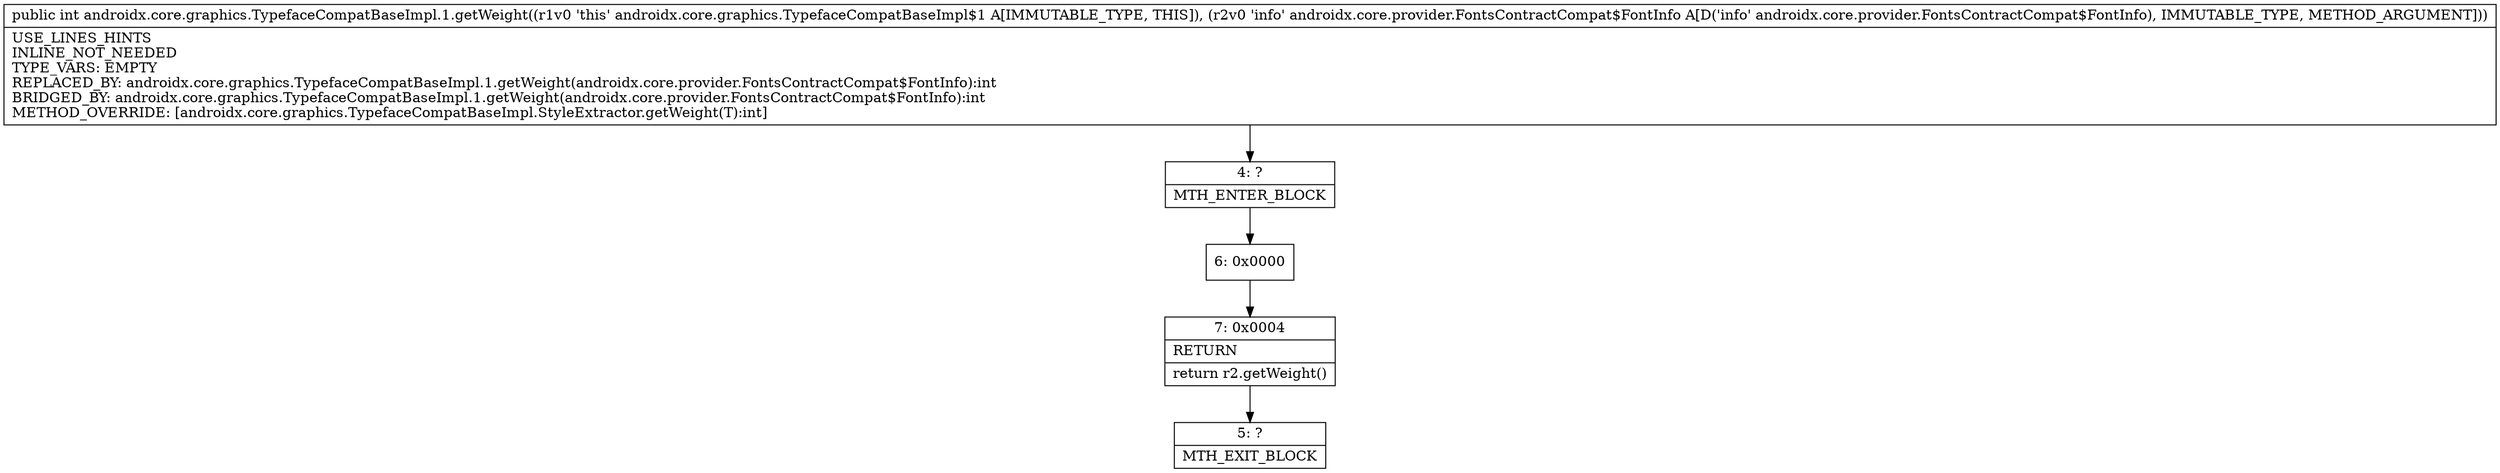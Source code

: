 digraph "CFG forandroidx.core.graphics.TypefaceCompatBaseImpl.1.getWeight(Landroidx\/core\/provider\/FontsContractCompat$FontInfo;)I" {
Node_4 [shape=record,label="{4\:\ ?|MTH_ENTER_BLOCK\l}"];
Node_6 [shape=record,label="{6\:\ 0x0000}"];
Node_7 [shape=record,label="{7\:\ 0x0004|RETURN\l|return r2.getWeight()\l}"];
Node_5 [shape=record,label="{5\:\ ?|MTH_EXIT_BLOCK\l}"];
MethodNode[shape=record,label="{public int androidx.core.graphics.TypefaceCompatBaseImpl.1.getWeight((r1v0 'this' androidx.core.graphics.TypefaceCompatBaseImpl$1 A[IMMUTABLE_TYPE, THIS]), (r2v0 'info' androidx.core.provider.FontsContractCompat$FontInfo A[D('info' androidx.core.provider.FontsContractCompat$FontInfo), IMMUTABLE_TYPE, METHOD_ARGUMENT]))  | USE_LINES_HINTS\lINLINE_NOT_NEEDED\lTYPE_VARS: EMPTY\lREPLACED_BY: androidx.core.graphics.TypefaceCompatBaseImpl.1.getWeight(androidx.core.provider.FontsContractCompat$FontInfo):int\lBRIDGED_BY: androidx.core.graphics.TypefaceCompatBaseImpl.1.getWeight(androidx.core.provider.FontsContractCompat$FontInfo):int\lMETHOD_OVERRIDE: [androidx.core.graphics.TypefaceCompatBaseImpl.StyleExtractor.getWeight(T):int]\l}"];
MethodNode -> Node_4;Node_4 -> Node_6;
Node_6 -> Node_7;
Node_7 -> Node_5;
}

